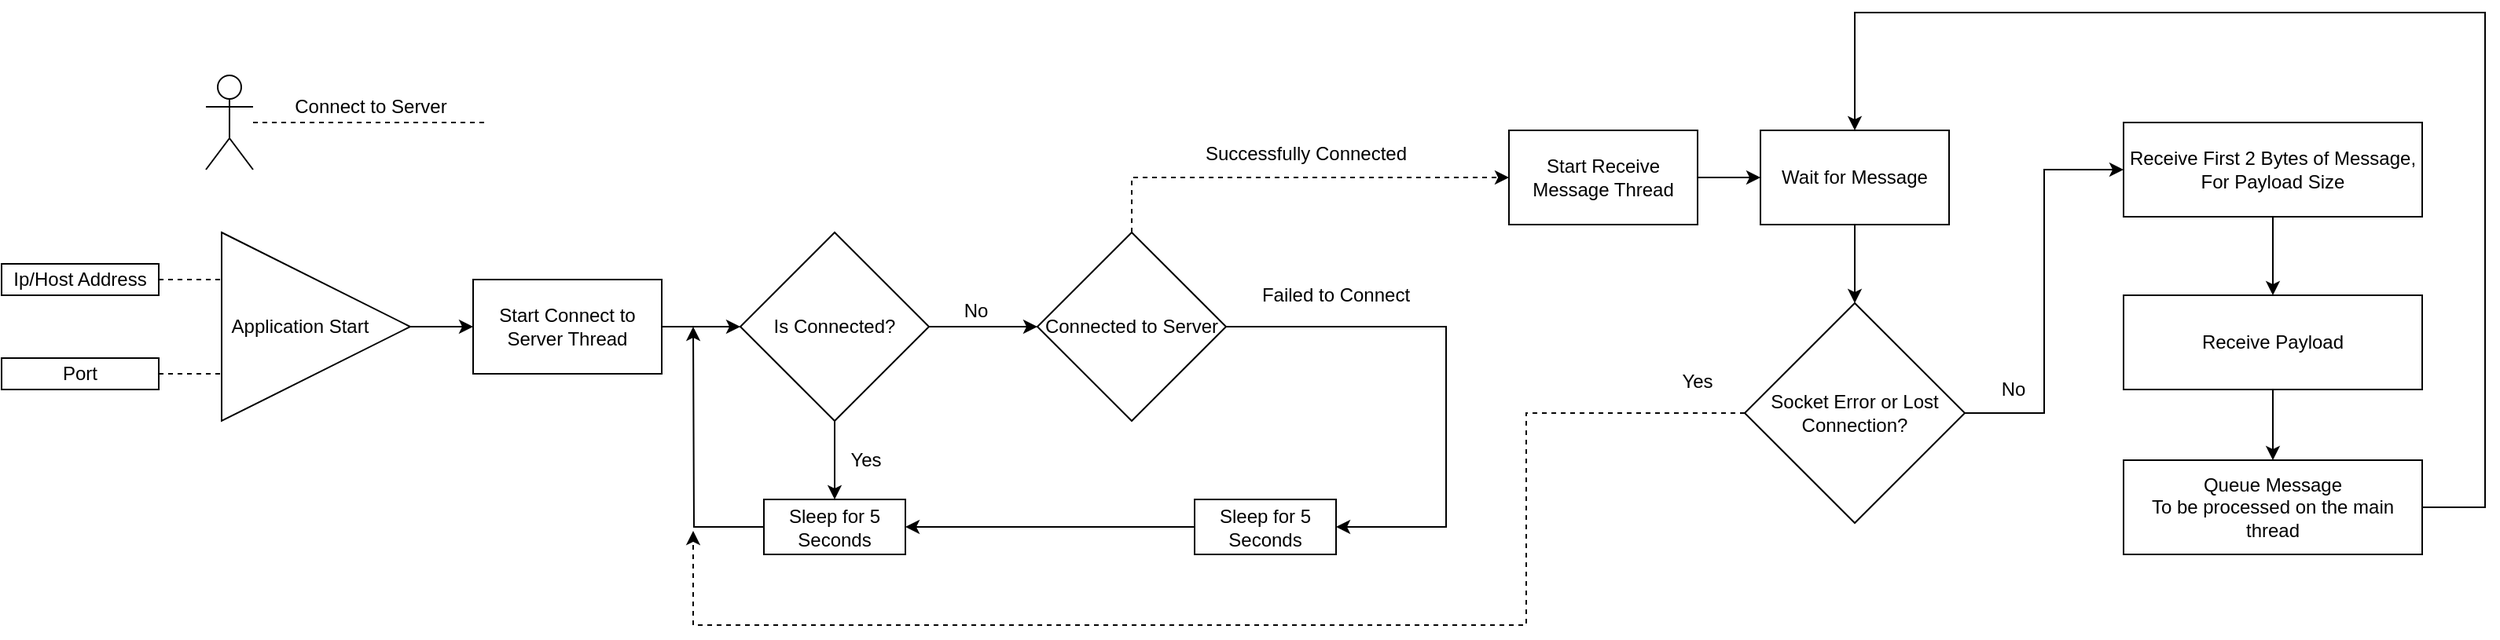 <mxfile version="12.9.2" type="github">
  <diagram id="r02RHBNnV6Bh3Al3e_Ir" name="Page-1">
    <mxGraphModel dx="1422" dy="762" grid="1" gridSize="10" guides="1" tooltips="1" connect="1" arrows="1" fold="1" page="1" pageScale="1" pageWidth="1654" pageHeight="1169" math="0" shadow="0">
      <root>
        <mxCell id="0" />
        <mxCell id="1" parent="0" />
        <mxCell id="nwkV5xv7XDDrVNL-zr_2-1" value="" style="shape=umlActor;verticalLabelPosition=bottom;labelBackgroundColor=#ffffff;verticalAlign=top;html=1;outlineConnect=0;" parent="1" vertex="1">
          <mxGeometry x="150" y="340" width="30" height="60" as="geometry" />
        </mxCell>
        <mxCell id="nwkV5xv7XDDrVNL-zr_2-4" value="" style="endArrow=none;dashed=1;html=1;" parent="1" source="nwkV5xv7XDDrVNL-zr_2-1" edge="1">
          <mxGeometry width="50" height="50" relative="1" as="geometry">
            <mxPoint x="400" y="390" as="sourcePoint" />
            <mxPoint x="330" y="370" as="targetPoint" />
          </mxGeometry>
        </mxCell>
        <mxCell id="nwkV5xv7XDDrVNL-zr_2-5" value="Connect to Server" style="text;html=1;strokeColor=none;fillColor=none;align=center;verticalAlign=middle;whiteSpace=wrap;rounded=0;" parent="1" vertex="1">
          <mxGeometry x="200" y="350" width="110" height="20" as="geometry" />
        </mxCell>
        <mxCell id="nwkV5xv7XDDrVNL-zr_2-6" value="" style="triangle;whiteSpace=wrap;html=1;" parent="1" vertex="1">
          <mxGeometry x="160" y="440" width="120" height="120" as="geometry" />
        </mxCell>
        <mxCell id="nwkV5xv7XDDrVNL-zr_2-7" value="Application Start" style="text;html=1;strokeColor=none;fillColor=none;align=center;verticalAlign=middle;whiteSpace=wrap;rounded=0;" parent="1" vertex="1">
          <mxGeometry x="160" y="490" width="100" height="20" as="geometry" />
        </mxCell>
        <mxCell id="nwkV5xv7XDDrVNL-zr_2-11" value="" style="rounded=0;whiteSpace=wrap;html=1;" parent="1" vertex="1">
          <mxGeometry x="20" y="460" width="100" height="20" as="geometry" />
        </mxCell>
        <mxCell id="nwkV5xv7XDDrVNL-zr_2-9" value="Ip/Host Address" style="text;html=1;strokeColor=none;fillColor=none;align=center;verticalAlign=middle;whiteSpace=wrap;rounded=0;" parent="1" vertex="1">
          <mxGeometry x="20" y="460" width="100" height="20" as="geometry" />
        </mxCell>
        <mxCell id="nwkV5xv7XDDrVNL-zr_2-12" value="" style="rounded=0;whiteSpace=wrap;html=1;" parent="1" vertex="1">
          <mxGeometry x="20" y="520" width="100" height="20" as="geometry" />
        </mxCell>
        <mxCell id="nwkV5xv7XDDrVNL-zr_2-13" value="Port" style="text;html=1;strokeColor=none;fillColor=none;align=center;verticalAlign=middle;whiteSpace=wrap;rounded=0;" parent="1" vertex="1">
          <mxGeometry x="20" y="520" width="100" height="20" as="geometry" />
        </mxCell>
        <mxCell id="nwkV5xv7XDDrVNL-zr_2-14" value="" style="endArrow=none;dashed=1;html=1;exitX=1;exitY=0.5;exitDx=0;exitDy=0;entryX=0;entryY=0.25;entryDx=0;entryDy=0;" parent="1" source="nwkV5xv7XDDrVNL-zr_2-9" target="nwkV5xv7XDDrVNL-zr_2-6" edge="1">
          <mxGeometry width="50" height="50" relative="1" as="geometry">
            <mxPoint x="240" y="520" as="sourcePoint" />
            <mxPoint x="290" y="470" as="targetPoint" />
          </mxGeometry>
        </mxCell>
        <mxCell id="nwkV5xv7XDDrVNL-zr_2-15" value="" style="endArrow=none;dashed=1;html=1;exitX=1;exitY=0.5;exitDx=0;exitDy=0;entryX=0;entryY=0.75;entryDx=0;entryDy=0;" parent="1" source="nwkV5xv7XDDrVNL-zr_2-13" target="nwkV5xv7XDDrVNL-zr_2-6" edge="1">
          <mxGeometry width="50" height="50" relative="1" as="geometry">
            <mxPoint x="130" y="480" as="sourcePoint" />
            <mxPoint x="170" y="480" as="targetPoint" />
          </mxGeometry>
        </mxCell>
        <mxCell id="nwkV5xv7XDDrVNL-zr_2-16" value="" style="endArrow=classic;html=1;exitX=1;exitY=0.5;exitDx=0;exitDy=0;" parent="1" source="nwkV5xv7XDDrVNL-zr_2-6" edge="1">
          <mxGeometry width="50" height="50" relative="1" as="geometry">
            <mxPoint x="360" y="480" as="sourcePoint" />
            <mxPoint x="320" y="500" as="targetPoint" />
          </mxGeometry>
        </mxCell>
        <mxCell id="nwkV5xv7XDDrVNL-zr_2-30" style="edgeStyle=orthogonalEdgeStyle;rounded=0;orthogonalLoop=1;jettySize=auto;html=1;entryX=0;entryY=0.5;entryDx=0;entryDy=0;exitX=0.5;exitY=0;exitDx=0;exitDy=0;dashed=1;" parent="1" source="Jixa7gBj_222kOkIKWaB-18" edge="1" target="nwkV5xv7XDDrVNL-zr_2-33">
          <mxGeometry relative="1" as="geometry">
            <mxPoint x="949" y="405" as="targetPoint" />
            <Array as="points">
              <mxPoint x="739" y="405" />
            </Array>
            <mxPoint x="739.5" y="445" as="sourcePoint" />
          </mxGeometry>
        </mxCell>
        <mxCell id="nwkV5xv7XDDrVNL-zr_2-26" value="" style="rounded=0;whiteSpace=wrap;html=1;" parent="1" vertex="1">
          <mxGeometry x="779" y="610" width="90" height="35" as="geometry" />
        </mxCell>
        <mxCell id="nwkV5xv7XDDrVNL-zr_2-28" style="edgeStyle=orthogonalEdgeStyle;rounded=0;orthogonalLoop=1;jettySize=auto;html=1;entryX=1;entryY=0.5;entryDx=0;entryDy=0;exitX=0;exitY=0.5;exitDx=0;exitDy=0;" parent="1" source="nwkV5xv7XDDrVNL-zr_2-27" target="Jixa7gBj_222kOkIKWaB-24" edge="1">
          <mxGeometry relative="1" as="geometry">
            <mxPoint x="739.5" y="585" as="targetPoint" />
          </mxGeometry>
        </mxCell>
        <mxCell id="nwkV5xv7XDDrVNL-zr_2-27" value="Sleep for 5 Seconds" style="text;html=1;strokeColor=none;fillColor=none;align=center;verticalAlign=middle;whiteSpace=wrap;rounded=0;" parent="1" vertex="1">
          <mxGeometry x="779" y="610" width="90" height="35" as="geometry" />
        </mxCell>
        <mxCell id="nwkV5xv7XDDrVNL-zr_2-29" value="Failed to Connect" style="text;html=1;strokeColor=none;fillColor=none;align=center;verticalAlign=middle;whiteSpace=wrap;rounded=0;" parent="1" vertex="1">
          <mxGeometry x="819" y="470" width="100" height="20" as="geometry" />
        </mxCell>
        <mxCell id="nwkV5xv7XDDrVNL-zr_2-31" value="Successfully Connected" style="text;html=1;strokeColor=none;fillColor=none;align=center;verticalAlign=middle;whiteSpace=wrap;rounded=0;" parent="1" vertex="1">
          <mxGeometry x="770" y="380" width="160" height="20" as="geometry" />
        </mxCell>
        <mxCell id="nwkV5xv7XDDrVNL-zr_2-32" value="" style="rounded=0;whiteSpace=wrap;html=1;" parent="1" vertex="1">
          <mxGeometry x="979" y="375" width="120" height="60" as="geometry" />
        </mxCell>
        <mxCell id="Jixa7gBj_222kOkIKWaB-4" style="edgeStyle=orthogonalEdgeStyle;rounded=0;orthogonalLoop=1;jettySize=auto;html=1;entryX=0;entryY=0.5;entryDx=0;entryDy=0;" edge="1" parent="1" source="nwkV5xv7XDDrVNL-zr_2-33" target="Jixa7gBj_222kOkIKWaB-1">
          <mxGeometry relative="1" as="geometry" />
        </mxCell>
        <mxCell id="nwkV5xv7XDDrVNL-zr_2-33" value="Start Receive Message Thread" style="text;html=1;strokeColor=none;fillColor=none;align=center;verticalAlign=middle;whiteSpace=wrap;rounded=0;" parent="1" vertex="1">
          <mxGeometry x="979" y="375" width="120" height="60" as="geometry" />
        </mxCell>
        <mxCell id="Jixa7gBj_222kOkIKWaB-5" style="edgeStyle=orthogonalEdgeStyle;rounded=0;orthogonalLoop=1;jettySize=auto;html=1;entryX=0.5;entryY=0;entryDx=0;entryDy=0;" edge="1" parent="1" source="Jixa7gBj_222kOkIKWaB-1" target="Jixa7gBj_222kOkIKWaB-3">
          <mxGeometry relative="1" as="geometry" />
        </mxCell>
        <mxCell id="Jixa7gBj_222kOkIKWaB-1" value="Wait for Message" style="rounded=0;whiteSpace=wrap;html=1;" vertex="1" parent="1">
          <mxGeometry x="1139" y="375" width="120" height="60" as="geometry" />
        </mxCell>
        <mxCell id="Jixa7gBj_222kOkIKWaB-8" style="edgeStyle=orthogonalEdgeStyle;rounded=0;orthogonalLoop=1;jettySize=auto;html=1;entryX=0;entryY=0.5;entryDx=0;entryDy=0;" edge="1" parent="1" source="Jixa7gBj_222kOkIKWaB-3" target="Jixa7gBj_222kOkIKWaB-6">
          <mxGeometry relative="1" as="geometry" />
        </mxCell>
        <mxCell id="Jixa7gBj_222kOkIKWaB-9" style="edgeStyle=orthogonalEdgeStyle;rounded=0;orthogonalLoop=1;jettySize=auto;html=1;exitX=0;exitY=0.5;exitDx=0;exitDy=0;dashed=1;" edge="1" parent="1" source="Jixa7gBj_222kOkIKWaB-3">
          <mxGeometry relative="1" as="geometry">
            <mxPoint x="460" y="630" as="targetPoint" />
            <Array as="points">
              <mxPoint x="990" y="555" />
              <mxPoint x="990" y="690" />
              <mxPoint x="460" y="690" />
            </Array>
          </mxGeometry>
        </mxCell>
        <mxCell id="Jixa7gBj_222kOkIKWaB-3" value="Socket Error or Lost Connection?" style="rhombus;whiteSpace=wrap;html=1;" vertex="1" parent="1">
          <mxGeometry x="1129" y="485" width="140" height="140" as="geometry" />
        </mxCell>
        <mxCell id="Jixa7gBj_222kOkIKWaB-31" value="" style="edgeStyle=orthogonalEdgeStyle;rounded=0;orthogonalLoop=1;jettySize=auto;html=1;" edge="1" parent="1" source="Jixa7gBj_222kOkIKWaB-6" target="Jixa7gBj_222kOkIKWaB-30">
          <mxGeometry relative="1" as="geometry" />
        </mxCell>
        <mxCell id="Jixa7gBj_222kOkIKWaB-6" value="Receive First 2 Bytes of Message, For Payload Size" style="rounded=0;whiteSpace=wrap;html=1;" vertex="1" parent="1">
          <mxGeometry x="1370" y="370" width="190" height="60" as="geometry" />
        </mxCell>
        <mxCell id="Jixa7gBj_222kOkIKWaB-33" value="" style="edgeStyle=orthogonalEdgeStyle;rounded=0;orthogonalLoop=1;jettySize=auto;html=1;" edge="1" parent="1" source="Jixa7gBj_222kOkIKWaB-30" target="Jixa7gBj_222kOkIKWaB-32">
          <mxGeometry relative="1" as="geometry" />
        </mxCell>
        <mxCell id="Jixa7gBj_222kOkIKWaB-30" value="Receive Payload" style="rounded=0;whiteSpace=wrap;html=1;" vertex="1" parent="1">
          <mxGeometry x="1370" y="480" width="190" height="60" as="geometry" />
        </mxCell>
        <mxCell id="Jixa7gBj_222kOkIKWaB-34" style="edgeStyle=orthogonalEdgeStyle;rounded=0;orthogonalLoop=1;jettySize=auto;html=1;entryX=0.5;entryY=0;entryDx=0;entryDy=0;" edge="1" parent="1" source="Jixa7gBj_222kOkIKWaB-32" target="Jixa7gBj_222kOkIKWaB-1">
          <mxGeometry relative="1" as="geometry">
            <mxPoint x="1190" y="320" as="targetPoint" />
            <Array as="points">
              <mxPoint x="1600" y="615" />
              <mxPoint x="1600" y="300" />
              <mxPoint x="1199" y="300" />
            </Array>
          </mxGeometry>
        </mxCell>
        <mxCell id="Jixa7gBj_222kOkIKWaB-32" value="Queue Message&lt;br&gt;To be processed on the main thread" style="rounded=0;whiteSpace=wrap;html=1;" vertex="1" parent="1">
          <mxGeometry x="1370" y="585" width="190" height="60" as="geometry" />
        </mxCell>
        <mxCell id="Jixa7gBj_222kOkIKWaB-10" value="Yes" style="text;html=1;strokeColor=none;fillColor=none;align=center;verticalAlign=middle;whiteSpace=wrap;rounded=0;" vertex="1" parent="1">
          <mxGeometry x="1079" y="525" width="40" height="20" as="geometry" />
        </mxCell>
        <mxCell id="Jixa7gBj_222kOkIKWaB-11" value="No" style="text;html=1;strokeColor=none;fillColor=none;align=center;verticalAlign=middle;whiteSpace=wrap;rounded=0;" vertex="1" parent="1">
          <mxGeometry x="1280" y="530" width="40" height="20" as="geometry" />
        </mxCell>
        <mxCell id="Jixa7gBj_222kOkIKWaB-19" style="edgeStyle=orthogonalEdgeStyle;rounded=0;orthogonalLoop=1;jettySize=auto;html=1;entryX=0;entryY=0.5;entryDx=0;entryDy=0;" edge="1" parent="1" source="Jixa7gBj_222kOkIKWaB-12" target="Jixa7gBj_222kOkIKWaB-18">
          <mxGeometry relative="1" as="geometry" />
        </mxCell>
        <mxCell id="Jixa7gBj_222kOkIKWaB-25" style="edgeStyle=orthogonalEdgeStyle;rounded=0;orthogonalLoop=1;jettySize=auto;html=1;entryX=0.5;entryY=0;entryDx=0;entryDy=0;" edge="1" parent="1" source="Jixa7gBj_222kOkIKWaB-12" target="Jixa7gBj_222kOkIKWaB-24">
          <mxGeometry relative="1" as="geometry" />
        </mxCell>
        <mxCell id="Jixa7gBj_222kOkIKWaB-12" value="Is Connected?" style="rhombus;whiteSpace=wrap;html=1;" vertex="1" parent="1">
          <mxGeometry x="490" y="440" width="120" height="120" as="geometry" />
        </mxCell>
        <mxCell id="Jixa7gBj_222kOkIKWaB-14" style="edgeStyle=orthogonalEdgeStyle;rounded=0;orthogonalLoop=1;jettySize=auto;html=1;entryX=0;entryY=0.5;entryDx=0;entryDy=0;" edge="1" parent="1" source="Jixa7gBj_222kOkIKWaB-13" target="Jixa7gBj_222kOkIKWaB-12">
          <mxGeometry relative="1" as="geometry">
            <mxPoint x="450" y="500" as="targetPoint" />
          </mxGeometry>
        </mxCell>
        <mxCell id="Jixa7gBj_222kOkIKWaB-13" value="&lt;span style=&quot;white-space: normal&quot;&gt;Start Connect to Server Thread&lt;/span&gt;" style="rounded=0;whiteSpace=wrap;html=1;" vertex="1" parent="1">
          <mxGeometry x="320" y="470" width="120" height="60" as="geometry" />
        </mxCell>
        <mxCell id="Jixa7gBj_222kOkIKWaB-20" style="edgeStyle=orthogonalEdgeStyle;rounded=0;orthogonalLoop=1;jettySize=auto;html=1;entryX=1;entryY=0.5;entryDx=0;entryDy=0;" edge="1" parent="1" source="Jixa7gBj_222kOkIKWaB-18" target="nwkV5xv7XDDrVNL-zr_2-27">
          <mxGeometry relative="1" as="geometry">
            <mxPoint x="929" y="600" as="targetPoint" />
            <Array as="points">
              <mxPoint x="939" y="500" />
              <mxPoint x="939" y="628" />
            </Array>
          </mxGeometry>
        </mxCell>
        <mxCell id="Jixa7gBj_222kOkIKWaB-18" value="Connected to Server" style="rhombus;whiteSpace=wrap;html=1;" vertex="1" parent="1">
          <mxGeometry x="679" y="440" width="120" height="120" as="geometry" />
        </mxCell>
        <mxCell id="Jixa7gBj_222kOkIKWaB-21" value="No" style="text;html=1;strokeColor=none;fillColor=none;align=center;verticalAlign=middle;whiteSpace=wrap;rounded=0;" vertex="1" parent="1">
          <mxGeometry x="620" y="480" width="40" height="20" as="geometry" />
        </mxCell>
        <mxCell id="Jixa7gBj_222kOkIKWaB-23" value="" style="rounded=0;whiteSpace=wrap;html=1;" vertex="1" parent="1">
          <mxGeometry x="505" y="610" width="90" height="35" as="geometry" />
        </mxCell>
        <mxCell id="Jixa7gBj_222kOkIKWaB-26" style="edgeStyle=orthogonalEdgeStyle;rounded=0;orthogonalLoop=1;jettySize=auto;html=1;" edge="1" parent="1" source="Jixa7gBj_222kOkIKWaB-24">
          <mxGeometry relative="1" as="geometry">
            <mxPoint x="460" y="500" as="targetPoint" />
          </mxGeometry>
        </mxCell>
        <mxCell id="Jixa7gBj_222kOkIKWaB-24" value="Sleep for 5 Seconds" style="text;html=1;strokeColor=none;fillColor=none;align=center;verticalAlign=middle;whiteSpace=wrap;rounded=0;" vertex="1" parent="1">
          <mxGeometry x="505" y="610" width="90" height="35" as="geometry" />
        </mxCell>
        <mxCell id="Jixa7gBj_222kOkIKWaB-27" value="Yes" style="text;html=1;strokeColor=none;fillColor=none;align=center;verticalAlign=middle;whiteSpace=wrap;rounded=0;" vertex="1" parent="1">
          <mxGeometry x="550" y="575" width="40" height="20" as="geometry" />
        </mxCell>
      </root>
    </mxGraphModel>
  </diagram>
</mxfile>
